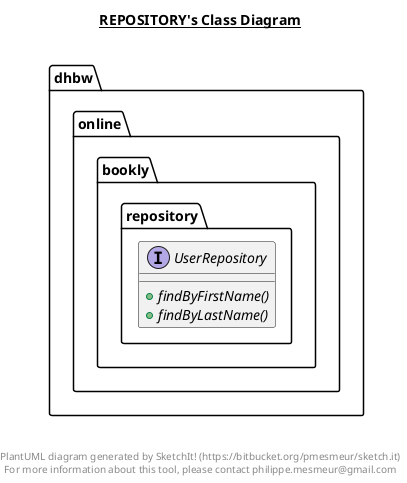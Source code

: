 @startuml

title __REPOSITORY's Class Diagram__\n

  namespace dhbw.online.bookly {
    namespace repository {
      interface dhbw.online.bookly.repository.UserRepository {
          {abstract} + findByFirstName()
          {abstract} + findByLastName()
      }
    }
  }
  



right footer


PlantUML diagram generated by SketchIt! (https://bitbucket.org/pmesmeur/sketch.it)
For more information about this tool, please contact philippe.mesmeur@gmail.com
endfooter

@enduml
